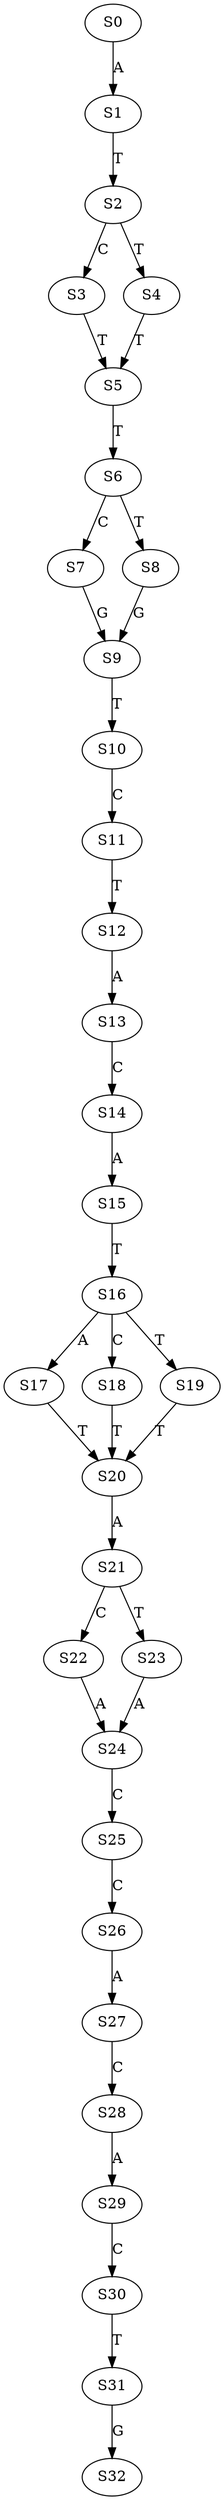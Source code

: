 strict digraph  {
	S0 -> S1 [ label = A ];
	S1 -> S2 [ label = T ];
	S2 -> S3 [ label = C ];
	S2 -> S4 [ label = T ];
	S3 -> S5 [ label = T ];
	S4 -> S5 [ label = T ];
	S5 -> S6 [ label = T ];
	S6 -> S7 [ label = C ];
	S6 -> S8 [ label = T ];
	S7 -> S9 [ label = G ];
	S8 -> S9 [ label = G ];
	S9 -> S10 [ label = T ];
	S10 -> S11 [ label = C ];
	S11 -> S12 [ label = T ];
	S12 -> S13 [ label = A ];
	S13 -> S14 [ label = C ];
	S14 -> S15 [ label = A ];
	S15 -> S16 [ label = T ];
	S16 -> S17 [ label = A ];
	S16 -> S18 [ label = C ];
	S16 -> S19 [ label = T ];
	S17 -> S20 [ label = T ];
	S18 -> S20 [ label = T ];
	S19 -> S20 [ label = T ];
	S20 -> S21 [ label = A ];
	S21 -> S22 [ label = C ];
	S21 -> S23 [ label = T ];
	S22 -> S24 [ label = A ];
	S23 -> S24 [ label = A ];
	S24 -> S25 [ label = C ];
	S25 -> S26 [ label = C ];
	S26 -> S27 [ label = A ];
	S27 -> S28 [ label = C ];
	S28 -> S29 [ label = A ];
	S29 -> S30 [ label = C ];
	S30 -> S31 [ label = T ];
	S31 -> S32 [ label = G ];
}
